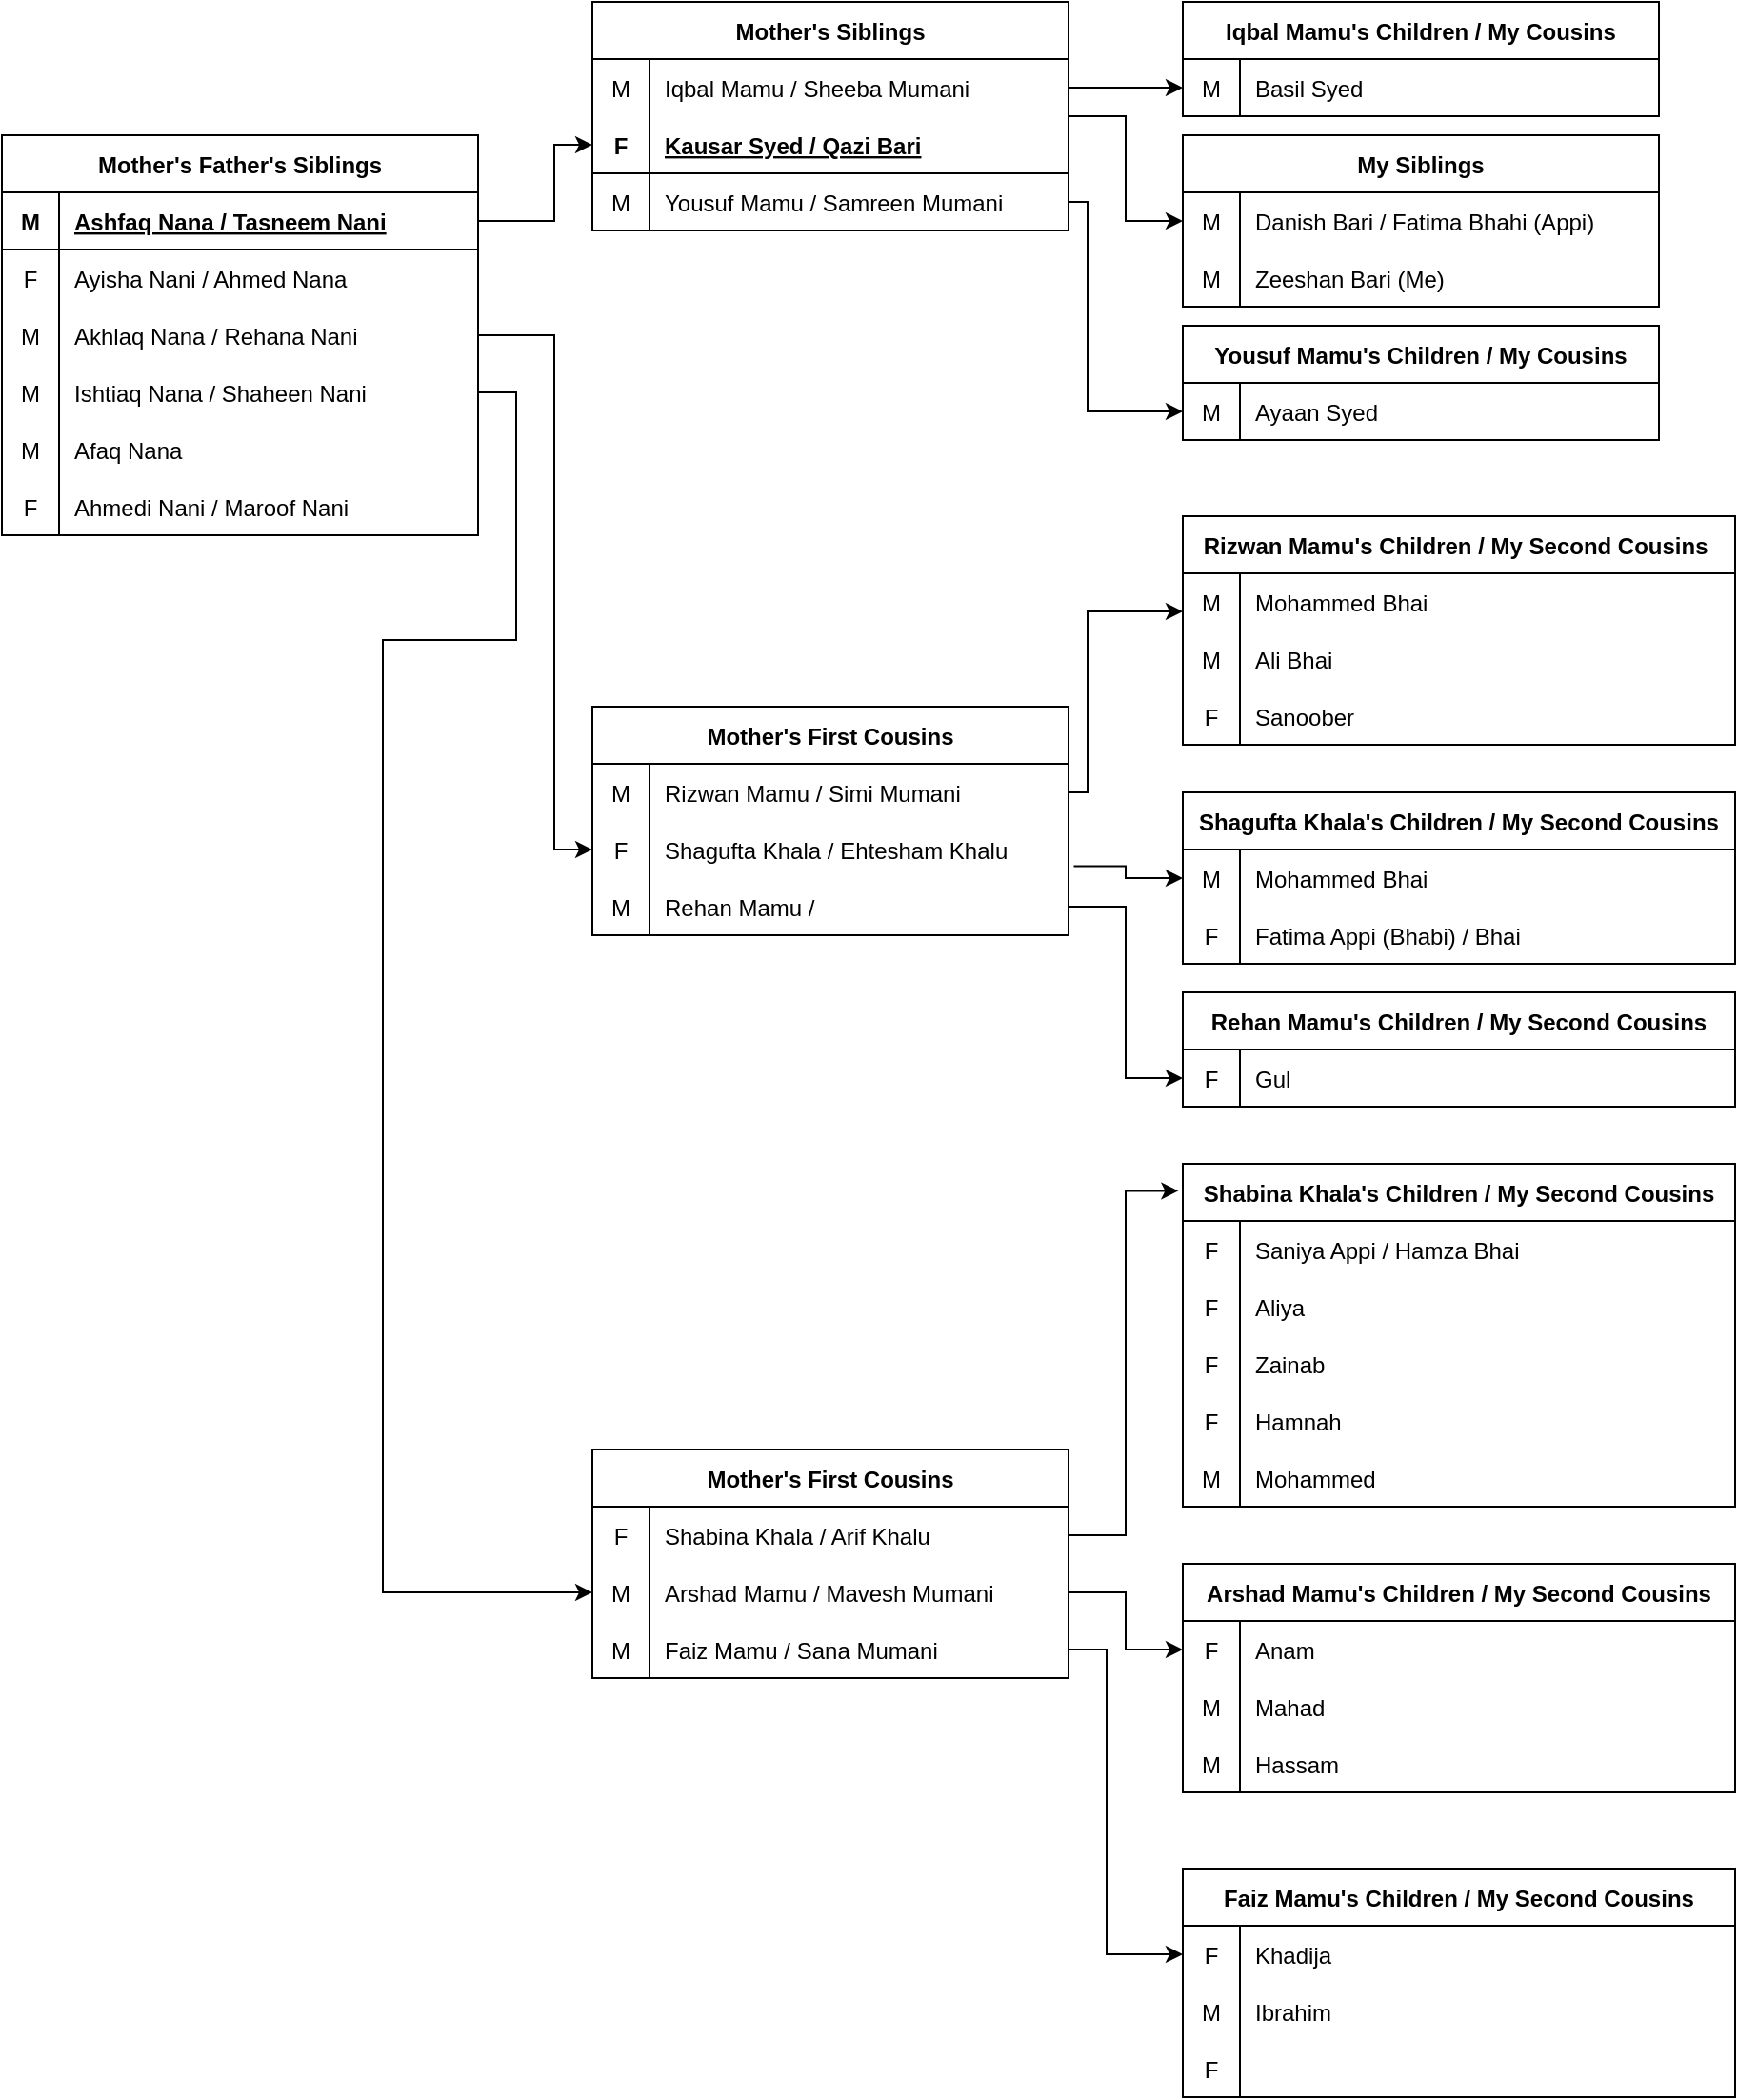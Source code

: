 <mxfile version="17.1.3" type="github">
  <diagram id="R2lEEEUBdFMjLlhIrx00" name="Page-1">
    <mxGraphModel dx="1093" dy="649" grid="1" gridSize="10" guides="1" tooltips="1" connect="1" arrows="1" fold="1" page="1" pageScale="1" pageWidth="2000" pageHeight="2000" math="0" shadow="0" extFonts="Permanent Marker^https://fonts.googleapis.com/css?family=Permanent+Marker">
      <root>
        <mxCell id="0" />
        <mxCell id="1" parent="0" />
        <mxCell id="mHMQFM2_HrOaJ6C7wz9k-62" value="" style="edgeStyle=orthogonalEdgeStyle;rounded=0;orthogonalLoop=1;jettySize=auto;html=1;exitX=1;exitY=0.5;exitDx=0;exitDy=0;entryX=0;entryY=0.5;entryDx=0;entryDy=0;" edge="1" parent="1" source="C-vyLk0tnHw3VtMMgP7b-3" target="mHMQFM2_HrOaJ6C7wz9k-44">
          <mxGeometry relative="1" as="geometry">
            <Array as="points">
              <mxPoint x="340" y="155" />
              <mxPoint x="340" y="115" />
            </Array>
          </mxGeometry>
        </mxCell>
        <mxCell id="mHMQFM2_HrOaJ6C7wz9k-89" value="" style="edgeStyle=orthogonalEdgeStyle;rounded=0;orthogonalLoop=1;jettySize=auto;html=1;entryX=0;entryY=0.5;entryDx=0;entryDy=0;" edge="1" parent="1" source="C-vyLk0tnHw3VtMMgP7b-2" target="mHMQFM2_HrOaJ6C7wz9k-93">
          <mxGeometry relative="1" as="geometry">
            <Array as="points">
              <mxPoint x="340" y="215" />
              <mxPoint x="340" y="485" />
            </Array>
          </mxGeometry>
        </mxCell>
        <mxCell id="C-vyLk0tnHw3VtMMgP7b-2" value="Mother&#39;s Father&#39;s Siblings" style="shape=table;startSize=30;container=1;collapsible=1;childLayout=tableLayout;fixedRows=1;rowLines=0;fontStyle=1;align=center;resizeLast=1;" parent="1" vertex="1">
          <mxGeometry x="50" y="110" width="250" height="210" as="geometry" />
        </mxCell>
        <mxCell id="C-vyLk0tnHw3VtMMgP7b-3" value="" style="shape=partialRectangle;collapsible=0;dropTarget=0;pointerEvents=0;fillColor=none;points=[[0,0.5],[1,0.5]];portConstraint=eastwest;top=0;left=0;right=0;bottom=1;" parent="C-vyLk0tnHw3VtMMgP7b-2" vertex="1">
          <mxGeometry y="30" width="250" height="30" as="geometry" />
        </mxCell>
        <mxCell id="C-vyLk0tnHw3VtMMgP7b-4" value="M" style="shape=partialRectangle;overflow=hidden;connectable=0;fillColor=none;top=0;left=0;bottom=0;right=0;fontStyle=1;" parent="C-vyLk0tnHw3VtMMgP7b-3" vertex="1">
          <mxGeometry width="30" height="30" as="geometry">
            <mxRectangle width="30" height="30" as="alternateBounds" />
          </mxGeometry>
        </mxCell>
        <mxCell id="C-vyLk0tnHw3VtMMgP7b-5" value="Ashfaq Nana / Tasneem Nani" style="shape=partialRectangle;overflow=hidden;connectable=0;fillColor=none;top=0;left=0;bottom=0;right=0;align=left;spacingLeft=6;fontStyle=5;" parent="C-vyLk0tnHw3VtMMgP7b-3" vertex="1">
          <mxGeometry x="30" width="220" height="30" as="geometry">
            <mxRectangle width="220" height="30" as="alternateBounds" />
          </mxGeometry>
        </mxCell>
        <mxCell id="mHMQFM2_HrOaJ6C7wz9k-34" style="shape=partialRectangle;collapsible=0;dropTarget=0;pointerEvents=0;fillColor=none;points=[[0,0.5],[1,0.5]];portConstraint=eastwest;top=0;left=0;right=0;bottom=0;" vertex="1" parent="C-vyLk0tnHw3VtMMgP7b-2">
          <mxGeometry y="60" width="250" height="30" as="geometry" />
        </mxCell>
        <mxCell id="mHMQFM2_HrOaJ6C7wz9k-35" value="F" style="shape=partialRectangle;overflow=hidden;connectable=0;fillColor=none;top=0;left=0;bottom=0;right=0;" vertex="1" parent="mHMQFM2_HrOaJ6C7wz9k-34">
          <mxGeometry width="30" height="30" as="geometry">
            <mxRectangle width="30" height="30" as="alternateBounds" />
          </mxGeometry>
        </mxCell>
        <mxCell id="mHMQFM2_HrOaJ6C7wz9k-36" value="Ayisha Nani / Ahmed Nana" style="shape=partialRectangle;overflow=hidden;connectable=0;fillColor=none;top=0;left=0;bottom=0;right=0;align=left;spacingLeft=6;" vertex="1" parent="mHMQFM2_HrOaJ6C7wz9k-34">
          <mxGeometry x="30" width="220" height="30" as="geometry">
            <mxRectangle width="220" height="30" as="alternateBounds" />
          </mxGeometry>
        </mxCell>
        <mxCell id="C-vyLk0tnHw3VtMMgP7b-6" value="" style="shape=partialRectangle;collapsible=0;dropTarget=0;pointerEvents=0;fillColor=none;points=[[0,0.5],[1,0.5]];portConstraint=eastwest;top=0;left=0;right=0;bottom=0;" parent="C-vyLk0tnHw3VtMMgP7b-2" vertex="1">
          <mxGeometry y="90" width="250" height="30" as="geometry" />
        </mxCell>
        <mxCell id="C-vyLk0tnHw3VtMMgP7b-7" value="M" style="shape=partialRectangle;overflow=hidden;connectable=0;fillColor=none;top=0;left=0;bottom=0;right=0;" parent="C-vyLk0tnHw3VtMMgP7b-6" vertex="1">
          <mxGeometry width="30" height="30" as="geometry">
            <mxRectangle width="30" height="30" as="alternateBounds" />
          </mxGeometry>
        </mxCell>
        <mxCell id="C-vyLk0tnHw3VtMMgP7b-8" value="Akhlaq Nana / Rehana Nani" style="shape=partialRectangle;overflow=hidden;connectable=0;fillColor=none;top=0;left=0;bottom=0;right=0;align=left;spacingLeft=6;" parent="C-vyLk0tnHw3VtMMgP7b-6" vertex="1">
          <mxGeometry x="30" width="220" height="30" as="geometry">
            <mxRectangle width="220" height="30" as="alternateBounds" />
          </mxGeometry>
        </mxCell>
        <mxCell id="C-vyLk0tnHw3VtMMgP7b-9" value="" style="shape=partialRectangle;collapsible=0;dropTarget=0;pointerEvents=0;fillColor=none;points=[[0,0.5],[1,0.5]];portConstraint=eastwest;top=0;left=0;right=0;bottom=0;" parent="C-vyLk0tnHw3VtMMgP7b-2" vertex="1">
          <mxGeometry y="120" width="250" height="30" as="geometry" />
        </mxCell>
        <mxCell id="C-vyLk0tnHw3VtMMgP7b-10" value="M" style="shape=partialRectangle;overflow=hidden;connectable=0;fillColor=none;top=0;left=0;bottom=0;right=0;" parent="C-vyLk0tnHw3VtMMgP7b-9" vertex="1">
          <mxGeometry width="30" height="30" as="geometry">
            <mxRectangle width="30" height="30" as="alternateBounds" />
          </mxGeometry>
        </mxCell>
        <mxCell id="C-vyLk0tnHw3VtMMgP7b-11" value="Ishtiaq Nana / Shaheen Nani" style="shape=partialRectangle;overflow=hidden;connectable=0;fillColor=none;top=0;left=0;bottom=0;right=0;align=left;spacingLeft=6;" parent="C-vyLk0tnHw3VtMMgP7b-9" vertex="1">
          <mxGeometry x="30" width="220" height="30" as="geometry">
            <mxRectangle width="220" height="30" as="alternateBounds" />
          </mxGeometry>
        </mxCell>
        <mxCell id="mHMQFM2_HrOaJ6C7wz9k-28" style="shape=partialRectangle;collapsible=0;dropTarget=0;pointerEvents=0;fillColor=none;points=[[0,0.5],[1,0.5]];portConstraint=eastwest;top=0;left=0;right=0;bottom=0;" vertex="1" parent="C-vyLk0tnHw3VtMMgP7b-2">
          <mxGeometry y="150" width="250" height="30" as="geometry" />
        </mxCell>
        <mxCell id="mHMQFM2_HrOaJ6C7wz9k-29" value="M" style="shape=partialRectangle;overflow=hidden;connectable=0;fillColor=none;top=0;left=0;bottom=0;right=0;" vertex="1" parent="mHMQFM2_HrOaJ6C7wz9k-28">
          <mxGeometry width="30" height="30" as="geometry">
            <mxRectangle width="30" height="30" as="alternateBounds" />
          </mxGeometry>
        </mxCell>
        <mxCell id="mHMQFM2_HrOaJ6C7wz9k-30" value="Afaq Nana" style="shape=partialRectangle;overflow=hidden;connectable=0;fillColor=none;top=0;left=0;bottom=0;right=0;align=left;spacingLeft=6;" vertex="1" parent="mHMQFM2_HrOaJ6C7wz9k-28">
          <mxGeometry x="30" width="220" height="30" as="geometry">
            <mxRectangle width="220" height="30" as="alternateBounds" />
          </mxGeometry>
        </mxCell>
        <mxCell id="mHMQFM2_HrOaJ6C7wz9k-37" style="shape=partialRectangle;collapsible=0;dropTarget=0;pointerEvents=0;fillColor=none;points=[[0,0.5],[1,0.5]];portConstraint=eastwest;top=0;left=0;right=0;bottom=0;" vertex="1" parent="C-vyLk0tnHw3VtMMgP7b-2">
          <mxGeometry y="180" width="250" height="30" as="geometry" />
        </mxCell>
        <mxCell id="mHMQFM2_HrOaJ6C7wz9k-38" value="F" style="shape=partialRectangle;overflow=hidden;connectable=0;fillColor=none;top=0;left=0;bottom=0;right=0;" vertex="1" parent="mHMQFM2_HrOaJ6C7wz9k-37">
          <mxGeometry width="30" height="30" as="geometry">
            <mxRectangle width="30" height="30" as="alternateBounds" />
          </mxGeometry>
        </mxCell>
        <mxCell id="mHMQFM2_HrOaJ6C7wz9k-39" value="Ahmedi Nani / Maroof Nani" style="shape=partialRectangle;overflow=hidden;connectable=0;fillColor=none;top=0;left=0;bottom=0;right=0;align=left;spacingLeft=6;" vertex="1" parent="mHMQFM2_HrOaJ6C7wz9k-37">
          <mxGeometry x="30" width="220" height="30" as="geometry">
            <mxRectangle width="220" height="30" as="alternateBounds" />
          </mxGeometry>
        </mxCell>
        <mxCell id="mHMQFM2_HrOaJ6C7wz9k-198" value="" style="edgeStyle=orthogonalEdgeStyle;rounded=0;orthogonalLoop=1;jettySize=auto;html=1;exitX=1;exitY=0.5;exitDx=0;exitDy=0;entryX=0;entryY=0.5;entryDx=0;entryDy=0;" edge="1" parent="1" source="mHMQFM2_HrOaJ6C7wz9k-47" target="mHMQFM2_HrOaJ6C7wz9k-189">
          <mxGeometry relative="1" as="geometry" />
        </mxCell>
        <mxCell id="mHMQFM2_HrOaJ6C7wz9k-209" value="" style="edgeStyle=orthogonalEdgeStyle;rounded=0;orthogonalLoop=1;jettySize=auto;html=1;exitX=1;exitY=0.5;exitDx=0;exitDy=0;entryX=0;entryY=0.5;entryDx=0;entryDy=0;" edge="1" parent="1" source="mHMQFM2_HrOaJ6C7wz9k-50" target="mHMQFM2_HrOaJ6C7wz9k-200">
          <mxGeometry relative="1" as="geometry">
            <Array as="points">
              <mxPoint x="620" y="145" />
              <mxPoint x="620" y="255" />
            </Array>
          </mxGeometry>
        </mxCell>
        <mxCell id="mHMQFM2_HrOaJ6C7wz9k-220" value="" style="edgeStyle=orthogonalEdgeStyle;rounded=0;orthogonalLoop=1;jettySize=auto;html=1;entryX=0;entryY=0.5;entryDx=0;entryDy=0;" edge="1" parent="1" source="mHMQFM2_HrOaJ6C7wz9k-43" target="mHMQFM2_HrOaJ6C7wz9k-211">
          <mxGeometry relative="1" as="geometry" />
        </mxCell>
        <mxCell id="mHMQFM2_HrOaJ6C7wz9k-43" value="Mother&#39;s Siblings" style="shape=table;startSize=30;container=1;collapsible=1;childLayout=tableLayout;fixedRows=1;rowLines=0;fontStyle=1;align=center;resizeLast=1;" vertex="1" parent="1">
          <mxGeometry x="360" y="40" width="250" height="120" as="geometry" />
        </mxCell>
        <mxCell id="mHMQFM2_HrOaJ6C7wz9k-47" style="shape=partialRectangle;collapsible=0;dropTarget=0;pointerEvents=0;fillColor=none;points=[[0,0.5],[1,0.5]];portConstraint=eastwest;top=0;left=0;right=0;bottom=0;" vertex="1" parent="mHMQFM2_HrOaJ6C7wz9k-43">
          <mxGeometry y="30" width="250" height="30" as="geometry" />
        </mxCell>
        <mxCell id="mHMQFM2_HrOaJ6C7wz9k-48" value="M" style="shape=partialRectangle;overflow=hidden;connectable=0;fillColor=none;top=0;left=0;bottom=0;right=0;" vertex="1" parent="mHMQFM2_HrOaJ6C7wz9k-47">
          <mxGeometry width="30" height="30" as="geometry">
            <mxRectangle width="30" height="30" as="alternateBounds" />
          </mxGeometry>
        </mxCell>
        <mxCell id="mHMQFM2_HrOaJ6C7wz9k-49" value="Iqbal Mamu / Sheeba Mumani" style="shape=partialRectangle;overflow=hidden;connectable=0;fillColor=none;top=0;left=0;bottom=0;right=0;align=left;spacingLeft=6;" vertex="1" parent="mHMQFM2_HrOaJ6C7wz9k-47">
          <mxGeometry x="30" width="220" height="30" as="geometry">
            <mxRectangle width="220" height="30" as="alternateBounds" />
          </mxGeometry>
        </mxCell>
        <mxCell id="mHMQFM2_HrOaJ6C7wz9k-44" value="" style="shape=partialRectangle;collapsible=0;dropTarget=0;pointerEvents=0;fillColor=none;points=[[0,0.5],[1,0.5]];portConstraint=eastwest;top=0;left=0;right=0;bottom=1;" vertex="1" parent="mHMQFM2_HrOaJ6C7wz9k-43">
          <mxGeometry y="60" width="250" height="30" as="geometry" />
        </mxCell>
        <mxCell id="mHMQFM2_HrOaJ6C7wz9k-45" value="F" style="shape=partialRectangle;overflow=hidden;connectable=0;fillColor=none;top=0;left=0;bottom=0;right=0;fontStyle=1;" vertex="1" parent="mHMQFM2_HrOaJ6C7wz9k-44">
          <mxGeometry width="30" height="30" as="geometry">
            <mxRectangle width="30" height="30" as="alternateBounds" />
          </mxGeometry>
        </mxCell>
        <mxCell id="mHMQFM2_HrOaJ6C7wz9k-46" value="Kausar Syed / Qazi Bari" style="shape=partialRectangle;overflow=hidden;connectable=0;fillColor=none;top=0;left=0;bottom=0;right=0;align=left;spacingLeft=6;fontStyle=5;" vertex="1" parent="mHMQFM2_HrOaJ6C7wz9k-44">
          <mxGeometry x="30" width="220" height="30" as="geometry">
            <mxRectangle width="220" height="30" as="alternateBounds" />
          </mxGeometry>
        </mxCell>
        <mxCell id="mHMQFM2_HrOaJ6C7wz9k-50" value="" style="shape=partialRectangle;collapsible=0;dropTarget=0;pointerEvents=0;fillColor=none;points=[[0,0.5],[1,0.5]];portConstraint=eastwest;top=0;left=0;right=0;bottom=0;" vertex="1" parent="mHMQFM2_HrOaJ6C7wz9k-43">
          <mxGeometry y="90" width="250" height="30" as="geometry" />
        </mxCell>
        <mxCell id="mHMQFM2_HrOaJ6C7wz9k-51" value="M" style="shape=partialRectangle;overflow=hidden;connectable=0;fillColor=none;top=0;left=0;bottom=0;right=0;" vertex="1" parent="mHMQFM2_HrOaJ6C7wz9k-50">
          <mxGeometry width="30" height="30" as="geometry">
            <mxRectangle width="30" height="30" as="alternateBounds" />
          </mxGeometry>
        </mxCell>
        <mxCell id="mHMQFM2_HrOaJ6C7wz9k-52" value="Yousuf Mamu / Samreen Mumani" style="shape=partialRectangle;overflow=hidden;connectable=0;fillColor=none;top=0;left=0;bottom=0;right=0;align=left;spacingLeft=6;" vertex="1" parent="mHMQFM2_HrOaJ6C7wz9k-50">
          <mxGeometry x="30" width="220" height="30" as="geometry">
            <mxRectangle width="220" height="30" as="alternateBounds" />
          </mxGeometry>
        </mxCell>
        <mxCell id="mHMQFM2_HrOaJ6C7wz9k-142" value="" style="edgeStyle=orthogonalEdgeStyle;rounded=0;orthogonalLoop=1;jettySize=auto;html=1;exitX=1.011;exitY=0.793;exitDx=0;exitDy=0;exitPerimeter=0;entryX=0;entryY=0.5;entryDx=0;entryDy=0;" edge="1" parent="1" source="mHMQFM2_HrOaJ6C7wz9k-93" target="mHMQFM2_HrOaJ6C7wz9k-133">
          <mxGeometry relative="1" as="geometry">
            <Array as="points">
              <mxPoint x="640" y="494" />
              <mxPoint x="640" y="500" />
            </Array>
          </mxGeometry>
        </mxCell>
        <mxCell id="mHMQFM2_HrOaJ6C7wz9k-167" value="" style="edgeStyle=orthogonalEdgeStyle;rounded=0;orthogonalLoop=1;jettySize=auto;html=1;exitX=1;exitY=0.5;exitDx=0;exitDy=0;" edge="1" parent="1" source="mHMQFM2_HrOaJ6C7wz9k-74" target="mHMQFM2_HrOaJ6C7wz9k-158">
          <mxGeometry relative="1" as="geometry">
            <Array as="points">
              <mxPoint x="620" y="455" />
              <mxPoint x="620" y="360" />
            </Array>
          </mxGeometry>
        </mxCell>
        <mxCell id="mHMQFM2_HrOaJ6C7wz9k-184" value="" style="edgeStyle=orthogonalEdgeStyle;rounded=0;orthogonalLoop=1;jettySize=auto;html=1;exitX=1;exitY=0.5;exitDx=0;exitDy=0;entryX=0;entryY=0.75;entryDx=0;entryDy=0;" edge="1" parent="1" source="mHMQFM2_HrOaJ6C7wz9k-96" target="mHMQFM2_HrOaJ6C7wz9k-174">
          <mxGeometry relative="1" as="geometry">
            <Array as="points">
              <mxPoint x="640" y="515" />
              <mxPoint x="640" y="605" />
            </Array>
          </mxGeometry>
        </mxCell>
        <mxCell id="mHMQFM2_HrOaJ6C7wz9k-70" value="Mother&#39;s First Cousins" style="shape=table;startSize=30;container=1;collapsible=1;childLayout=tableLayout;fixedRows=1;rowLines=0;fontStyle=1;align=center;resizeLast=1;" vertex="1" parent="1">
          <mxGeometry x="360" y="410" width="250" height="120" as="geometry" />
        </mxCell>
        <mxCell id="mHMQFM2_HrOaJ6C7wz9k-74" style="shape=partialRectangle;collapsible=0;dropTarget=0;pointerEvents=0;fillColor=none;points=[[0,0.5],[1,0.5]];portConstraint=eastwest;top=0;left=0;right=0;bottom=0;" vertex="1" parent="mHMQFM2_HrOaJ6C7wz9k-70">
          <mxGeometry y="30" width="250" height="30" as="geometry" />
        </mxCell>
        <mxCell id="mHMQFM2_HrOaJ6C7wz9k-75" value="M" style="shape=partialRectangle;overflow=hidden;connectable=0;fillColor=none;top=0;left=0;bottom=0;right=0;" vertex="1" parent="mHMQFM2_HrOaJ6C7wz9k-74">
          <mxGeometry width="30" height="30" as="geometry">
            <mxRectangle width="30" height="30" as="alternateBounds" />
          </mxGeometry>
        </mxCell>
        <mxCell id="mHMQFM2_HrOaJ6C7wz9k-76" value="Rizwan Mamu / Simi Mumani" style="shape=partialRectangle;overflow=hidden;connectable=0;fillColor=none;top=0;left=0;bottom=0;right=0;align=left;spacingLeft=6;" vertex="1" parent="mHMQFM2_HrOaJ6C7wz9k-74">
          <mxGeometry x="30" width="220" height="30" as="geometry">
            <mxRectangle width="220" height="30" as="alternateBounds" />
          </mxGeometry>
        </mxCell>
        <mxCell id="mHMQFM2_HrOaJ6C7wz9k-93" style="shape=partialRectangle;collapsible=0;dropTarget=0;pointerEvents=0;fillColor=none;points=[[0,0.5],[1,0.5]];portConstraint=eastwest;top=0;left=0;right=0;bottom=0;" vertex="1" parent="mHMQFM2_HrOaJ6C7wz9k-70">
          <mxGeometry y="60" width="250" height="30" as="geometry" />
        </mxCell>
        <mxCell id="mHMQFM2_HrOaJ6C7wz9k-94" value="F" style="shape=partialRectangle;overflow=hidden;connectable=0;fillColor=none;top=0;left=0;bottom=0;right=0;" vertex="1" parent="mHMQFM2_HrOaJ6C7wz9k-93">
          <mxGeometry width="30" height="30" as="geometry">
            <mxRectangle width="30" height="30" as="alternateBounds" />
          </mxGeometry>
        </mxCell>
        <mxCell id="mHMQFM2_HrOaJ6C7wz9k-95" value="Shagufta Khala / Ehtesham Khalu" style="shape=partialRectangle;overflow=hidden;connectable=0;fillColor=none;top=0;left=0;bottom=0;right=0;align=left;spacingLeft=6;" vertex="1" parent="mHMQFM2_HrOaJ6C7wz9k-93">
          <mxGeometry x="30" width="220" height="30" as="geometry">
            <mxRectangle width="220" height="30" as="alternateBounds" />
          </mxGeometry>
        </mxCell>
        <mxCell id="mHMQFM2_HrOaJ6C7wz9k-96" style="shape=partialRectangle;collapsible=0;dropTarget=0;pointerEvents=0;fillColor=none;points=[[0,0.5],[1,0.5]];portConstraint=eastwest;top=0;left=0;right=0;bottom=0;" vertex="1" parent="mHMQFM2_HrOaJ6C7wz9k-70">
          <mxGeometry y="90" width="250" height="30" as="geometry" />
        </mxCell>
        <mxCell id="mHMQFM2_HrOaJ6C7wz9k-97" value="M" style="shape=partialRectangle;overflow=hidden;connectable=0;fillColor=none;top=0;left=0;bottom=0;right=0;" vertex="1" parent="mHMQFM2_HrOaJ6C7wz9k-96">
          <mxGeometry width="30" height="30" as="geometry">
            <mxRectangle width="30" height="30" as="alternateBounds" />
          </mxGeometry>
        </mxCell>
        <mxCell id="mHMQFM2_HrOaJ6C7wz9k-98" value="Rehan Mamu /" style="shape=partialRectangle;overflow=hidden;connectable=0;fillColor=none;top=0;left=0;bottom=0;right=0;align=left;spacingLeft=6;" vertex="1" parent="mHMQFM2_HrOaJ6C7wz9k-96">
          <mxGeometry x="30" width="220" height="30" as="geometry">
            <mxRectangle width="220" height="30" as="alternateBounds" />
          </mxGeometry>
        </mxCell>
        <mxCell id="mHMQFM2_HrOaJ6C7wz9k-231" value="" style="edgeStyle=orthogonalEdgeStyle;rounded=0;orthogonalLoop=1;jettySize=auto;html=1;exitX=1;exitY=0.5;exitDx=0;exitDy=0;entryX=-0.008;entryY=0.079;entryDx=0;entryDy=0;entryPerimeter=0;" edge="1" parent="1" source="mHMQFM2_HrOaJ6C7wz9k-121" target="mHMQFM2_HrOaJ6C7wz9k-221">
          <mxGeometry relative="1" as="geometry" />
        </mxCell>
        <mxCell id="mHMQFM2_HrOaJ6C7wz9k-255" value="" style="edgeStyle=orthogonalEdgeStyle;rounded=0;orthogonalLoop=1;jettySize=auto;html=1;exitX=1;exitY=0.5;exitDx=0;exitDy=0;entryX=0;entryY=0.5;entryDx=0;entryDy=0;" edge="1" parent="1" source="mHMQFM2_HrOaJ6C7wz9k-124" target="mHMQFM2_HrOaJ6C7wz9k-246">
          <mxGeometry relative="1" as="geometry" />
        </mxCell>
        <mxCell id="mHMQFM2_HrOaJ6C7wz9k-269" value="" style="edgeStyle=orthogonalEdgeStyle;rounded=0;orthogonalLoop=1;jettySize=auto;html=1;exitX=1;exitY=0.5;exitDx=0;exitDy=0;entryX=0;entryY=0.5;entryDx=0;entryDy=0;" edge="1" parent="1" source="mHMQFM2_HrOaJ6C7wz9k-127" target="mHMQFM2_HrOaJ6C7wz9k-260">
          <mxGeometry relative="1" as="geometry">
            <Array as="points">
              <mxPoint x="630" y="905" />
              <mxPoint x="630" y="1065" />
            </Array>
          </mxGeometry>
        </mxCell>
        <mxCell id="mHMQFM2_HrOaJ6C7wz9k-120" value="Mother&#39;s First Cousins" style="shape=table;startSize=30;container=1;collapsible=1;childLayout=tableLayout;fixedRows=1;rowLines=0;fontStyle=1;align=center;resizeLast=1;" vertex="1" parent="1">
          <mxGeometry x="360" y="800" width="250" height="120" as="geometry" />
        </mxCell>
        <mxCell id="mHMQFM2_HrOaJ6C7wz9k-121" style="shape=partialRectangle;collapsible=0;dropTarget=0;pointerEvents=0;fillColor=none;points=[[0,0.5],[1,0.5]];portConstraint=eastwest;top=0;left=0;right=0;bottom=0;" vertex="1" parent="mHMQFM2_HrOaJ6C7wz9k-120">
          <mxGeometry y="30" width="250" height="30" as="geometry" />
        </mxCell>
        <mxCell id="mHMQFM2_HrOaJ6C7wz9k-122" value="F" style="shape=partialRectangle;overflow=hidden;connectable=0;fillColor=none;top=0;left=0;bottom=0;right=0;" vertex="1" parent="mHMQFM2_HrOaJ6C7wz9k-121">
          <mxGeometry width="30" height="30" as="geometry">
            <mxRectangle width="30" height="30" as="alternateBounds" />
          </mxGeometry>
        </mxCell>
        <mxCell id="mHMQFM2_HrOaJ6C7wz9k-123" value="Shabina Khala / Arif Khalu" style="shape=partialRectangle;overflow=hidden;connectable=0;fillColor=none;top=0;left=0;bottom=0;right=0;align=left;spacingLeft=6;" vertex="1" parent="mHMQFM2_HrOaJ6C7wz9k-121">
          <mxGeometry x="30" width="220" height="30" as="geometry">
            <mxRectangle width="220" height="30" as="alternateBounds" />
          </mxGeometry>
        </mxCell>
        <mxCell id="mHMQFM2_HrOaJ6C7wz9k-124" style="shape=partialRectangle;collapsible=0;dropTarget=0;pointerEvents=0;fillColor=none;points=[[0,0.5],[1,0.5]];portConstraint=eastwest;top=0;left=0;right=0;bottom=0;" vertex="1" parent="mHMQFM2_HrOaJ6C7wz9k-120">
          <mxGeometry y="60" width="250" height="30" as="geometry" />
        </mxCell>
        <mxCell id="mHMQFM2_HrOaJ6C7wz9k-125" value="M" style="shape=partialRectangle;overflow=hidden;connectable=0;fillColor=none;top=0;left=0;bottom=0;right=0;" vertex="1" parent="mHMQFM2_HrOaJ6C7wz9k-124">
          <mxGeometry width="30" height="30" as="geometry">
            <mxRectangle width="30" height="30" as="alternateBounds" />
          </mxGeometry>
        </mxCell>
        <mxCell id="mHMQFM2_HrOaJ6C7wz9k-126" value="Arshad Mamu / Mavesh Mumani" style="shape=partialRectangle;overflow=hidden;connectable=0;fillColor=none;top=0;left=0;bottom=0;right=0;align=left;spacingLeft=6;" vertex="1" parent="mHMQFM2_HrOaJ6C7wz9k-124">
          <mxGeometry x="30" width="220" height="30" as="geometry">
            <mxRectangle width="220" height="30" as="alternateBounds" />
          </mxGeometry>
        </mxCell>
        <mxCell id="mHMQFM2_HrOaJ6C7wz9k-127" style="shape=partialRectangle;collapsible=0;dropTarget=0;pointerEvents=0;fillColor=none;points=[[0,0.5],[1,0.5]];portConstraint=eastwest;top=0;left=0;right=0;bottom=0;" vertex="1" parent="mHMQFM2_HrOaJ6C7wz9k-120">
          <mxGeometry y="90" width="250" height="30" as="geometry" />
        </mxCell>
        <mxCell id="mHMQFM2_HrOaJ6C7wz9k-128" value="M" style="shape=partialRectangle;overflow=hidden;connectable=0;fillColor=none;top=0;left=0;bottom=0;right=0;" vertex="1" parent="mHMQFM2_HrOaJ6C7wz9k-127">
          <mxGeometry width="30" height="30" as="geometry">
            <mxRectangle width="30" height="30" as="alternateBounds" />
          </mxGeometry>
        </mxCell>
        <mxCell id="mHMQFM2_HrOaJ6C7wz9k-129" value="Faiz Mamu / Sana Mumani" style="shape=partialRectangle;overflow=hidden;connectable=0;fillColor=none;top=0;left=0;bottom=0;right=0;align=left;spacingLeft=6;" vertex="1" parent="mHMQFM2_HrOaJ6C7wz9k-127">
          <mxGeometry x="30" width="220" height="30" as="geometry">
            <mxRectangle width="220" height="30" as="alternateBounds" />
          </mxGeometry>
        </mxCell>
        <mxCell id="mHMQFM2_HrOaJ6C7wz9k-130" style="edgeStyle=orthogonalEdgeStyle;rounded=0;orthogonalLoop=1;jettySize=auto;html=1;entryX=0;entryY=0.5;entryDx=0;entryDy=0;" edge="1" parent="1" source="C-vyLk0tnHw3VtMMgP7b-9" target="mHMQFM2_HrOaJ6C7wz9k-124">
          <mxGeometry relative="1" as="geometry">
            <Array as="points">
              <mxPoint x="320" y="245" />
              <mxPoint x="320" y="375" />
              <mxPoint x="250" y="375" />
              <mxPoint x="250" y="875" />
            </Array>
          </mxGeometry>
        </mxCell>
        <mxCell id="mHMQFM2_HrOaJ6C7wz9k-132" value="Shagufta Khala&#39;s Children / My Second Cousins" style="shape=table;startSize=30;container=1;collapsible=1;childLayout=tableLayout;fixedRows=1;rowLines=0;fontStyle=1;align=center;resizeLast=1;" vertex="1" parent="1">
          <mxGeometry x="670" y="455" width="290" height="90" as="geometry" />
        </mxCell>
        <mxCell id="mHMQFM2_HrOaJ6C7wz9k-133" style="shape=partialRectangle;collapsible=0;dropTarget=0;pointerEvents=0;fillColor=none;points=[[0,0.5],[1,0.5]];portConstraint=eastwest;top=0;left=0;right=0;bottom=0;" vertex="1" parent="mHMQFM2_HrOaJ6C7wz9k-132">
          <mxGeometry y="30" width="290" height="30" as="geometry" />
        </mxCell>
        <mxCell id="mHMQFM2_HrOaJ6C7wz9k-134" value="M" style="shape=partialRectangle;overflow=hidden;connectable=0;fillColor=none;top=0;left=0;bottom=0;right=0;" vertex="1" parent="mHMQFM2_HrOaJ6C7wz9k-133">
          <mxGeometry width="30" height="30" as="geometry">
            <mxRectangle width="30" height="30" as="alternateBounds" />
          </mxGeometry>
        </mxCell>
        <mxCell id="mHMQFM2_HrOaJ6C7wz9k-135" value="Mohammed Bhai" style="shape=partialRectangle;overflow=hidden;connectable=0;fillColor=none;top=0;left=0;bottom=0;right=0;align=left;spacingLeft=6;" vertex="1" parent="mHMQFM2_HrOaJ6C7wz9k-133">
          <mxGeometry x="30" width="260" height="30" as="geometry">
            <mxRectangle width="260" height="30" as="alternateBounds" />
          </mxGeometry>
        </mxCell>
        <mxCell id="mHMQFM2_HrOaJ6C7wz9k-136" style="shape=partialRectangle;collapsible=0;dropTarget=0;pointerEvents=0;fillColor=none;points=[[0,0.5],[1,0.5]];portConstraint=eastwest;top=0;left=0;right=0;bottom=0;" vertex="1" parent="mHMQFM2_HrOaJ6C7wz9k-132">
          <mxGeometry y="60" width="290" height="30" as="geometry" />
        </mxCell>
        <mxCell id="mHMQFM2_HrOaJ6C7wz9k-137" value="F" style="shape=partialRectangle;overflow=hidden;connectable=0;fillColor=none;top=0;left=0;bottom=0;right=0;" vertex="1" parent="mHMQFM2_HrOaJ6C7wz9k-136">
          <mxGeometry width="30" height="30" as="geometry">
            <mxRectangle width="30" height="30" as="alternateBounds" />
          </mxGeometry>
        </mxCell>
        <mxCell id="mHMQFM2_HrOaJ6C7wz9k-138" value="Fatima Appi (Bhabi) / Bhai" style="shape=partialRectangle;overflow=hidden;connectable=0;fillColor=none;top=0;left=0;bottom=0;right=0;align=left;spacingLeft=6;" vertex="1" parent="mHMQFM2_HrOaJ6C7wz9k-136">
          <mxGeometry x="30" width="260" height="30" as="geometry">
            <mxRectangle width="260" height="30" as="alternateBounds" />
          </mxGeometry>
        </mxCell>
        <mxCell id="mHMQFM2_HrOaJ6C7wz9k-157" value="Rizwan Mamu&#39;s Children / My Second Cousins " style="shape=table;startSize=30;container=1;collapsible=1;childLayout=tableLayout;fixedRows=1;rowLines=0;fontStyle=1;align=center;resizeLast=1;" vertex="1" parent="1">
          <mxGeometry x="670" y="310" width="290" height="120" as="geometry" />
        </mxCell>
        <mxCell id="mHMQFM2_HrOaJ6C7wz9k-158" style="shape=partialRectangle;collapsible=0;dropTarget=0;pointerEvents=0;fillColor=none;points=[[0,0.5],[1,0.5]];portConstraint=eastwest;top=0;left=0;right=0;bottom=0;" vertex="1" parent="mHMQFM2_HrOaJ6C7wz9k-157">
          <mxGeometry y="30" width="290" height="30" as="geometry" />
        </mxCell>
        <mxCell id="mHMQFM2_HrOaJ6C7wz9k-159" value="M" style="shape=partialRectangle;overflow=hidden;connectable=0;fillColor=none;top=0;left=0;bottom=0;right=0;" vertex="1" parent="mHMQFM2_HrOaJ6C7wz9k-158">
          <mxGeometry width="30" height="30" as="geometry">
            <mxRectangle width="30" height="30" as="alternateBounds" />
          </mxGeometry>
        </mxCell>
        <mxCell id="mHMQFM2_HrOaJ6C7wz9k-160" value="Mohammed Bhai" style="shape=partialRectangle;overflow=hidden;connectable=0;fillColor=none;top=0;left=0;bottom=0;right=0;align=left;spacingLeft=6;" vertex="1" parent="mHMQFM2_HrOaJ6C7wz9k-158">
          <mxGeometry x="30" width="260" height="30" as="geometry">
            <mxRectangle width="260" height="30" as="alternateBounds" />
          </mxGeometry>
        </mxCell>
        <mxCell id="mHMQFM2_HrOaJ6C7wz9k-164" style="shape=partialRectangle;collapsible=0;dropTarget=0;pointerEvents=0;fillColor=none;points=[[0,0.5],[1,0.5]];portConstraint=eastwest;top=0;left=0;right=0;bottom=0;" vertex="1" parent="mHMQFM2_HrOaJ6C7wz9k-157">
          <mxGeometry y="60" width="290" height="30" as="geometry" />
        </mxCell>
        <mxCell id="mHMQFM2_HrOaJ6C7wz9k-165" value="M" style="shape=partialRectangle;overflow=hidden;connectable=0;fillColor=none;top=0;left=0;bottom=0;right=0;" vertex="1" parent="mHMQFM2_HrOaJ6C7wz9k-164">
          <mxGeometry width="30" height="30" as="geometry">
            <mxRectangle width="30" height="30" as="alternateBounds" />
          </mxGeometry>
        </mxCell>
        <mxCell id="mHMQFM2_HrOaJ6C7wz9k-166" value="Ali Bhai" style="shape=partialRectangle;overflow=hidden;connectable=0;fillColor=none;top=0;left=0;bottom=0;right=0;align=left;spacingLeft=6;" vertex="1" parent="mHMQFM2_HrOaJ6C7wz9k-164">
          <mxGeometry x="30" width="260" height="30" as="geometry">
            <mxRectangle width="260" height="30" as="alternateBounds" />
          </mxGeometry>
        </mxCell>
        <mxCell id="mHMQFM2_HrOaJ6C7wz9k-161" style="shape=partialRectangle;collapsible=0;dropTarget=0;pointerEvents=0;fillColor=none;points=[[0,0.5],[1,0.5]];portConstraint=eastwest;top=0;left=0;right=0;bottom=0;" vertex="1" parent="mHMQFM2_HrOaJ6C7wz9k-157">
          <mxGeometry y="90" width="290" height="30" as="geometry" />
        </mxCell>
        <mxCell id="mHMQFM2_HrOaJ6C7wz9k-162" value="F" style="shape=partialRectangle;overflow=hidden;connectable=0;fillColor=none;top=0;left=0;bottom=0;right=0;" vertex="1" parent="mHMQFM2_HrOaJ6C7wz9k-161">
          <mxGeometry width="30" height="30" as="geometry">
            <mxRectangle width="30" height="30" as="alternateBounds" />
          </mxGeometry>
        </mxCell>
        <mxCell id="mHMQFM2_HrOaJ6C7wz9k-163" value="Sanoober " style="shape=partialRectangle;overflow=hidden;connectable=0;fillColor=none;top=0;left=0;bottom=0;right=0;align=left;spacingLeft=6;" vertex="1" parent="mHMQFM2_HrOaJ6C7wz9k-161">
          <mxGeometry x="30" width="260" height="30" as="geometry">
            <mxRectangle width="260" height="30" as="alternateBounds" />
          </mxGeometry>
        </mxCell>
        <mxCell id="mHMQFM2_HrOaJ6C7wz9k-174" value="Rehan Mamu&#39;s Children / My Second Cousins" style="shape=table;startSize=30;container=1;collapsible=1;childLayout=tableLayout;fixedRows=1;rowLines=0;fontStyle=1;align=center;resizeLast=1;" vertex="1" parent="1">
          <mxGeometry x="670" y="560" width="290" height="60" as="geometry" />
        </mxCell>
        <mxCell id="mHMQFM2_HrOaJ6C7wz9k-178" style="shape=partialRectangle;collapsible=0;dropTarget=0;pointerEvents=0;fillColor=none;points=[[0,0.5],[1,0.5]];portConstraint=eastwest;top=0;left=0;right=0;bottom=0;" vertex="1" parent="mHMQFM2_HrOaJ6C7wz9k-174">
          <mxGeometry y="30" width="290" height="30" as="geometry" />
        </mxCell>
        <mxCell id="mHMQFM2_HrOaJ6C7wz9k-179" value="F" style="shape=partialRectangle;overflow=hidden;connectable=0;fillColor=none;top=0;left=0;bottom=0;right=0;" vertex="1" parent="mHMQFM2_HrOaJ6C7wz9k-178">
          <mxGeometry width="30" height="30" as="geometry">
            <mxRectangle width="30" height="30" as="alternateBounds" />
          </mxGeometry>
        </mxCell>
        <mxCell id="mHMQFM2_HrOaJ6C7wz9k-180" value="Gul" style="shape=partialRectangle;overflow=hidden;connectable=0;fillColor=none;top=0;left=0;bottom=0;right=0;align=left;spacingLeft=6;" vertex="1" parent="mHMQFM2_HrOaJ6C7wz9k-178">
          <mxGeometry x="30" width="260" height="30" as="geometry">
            <mxRectangle width="260" height="30" as="alternateBounds" />
          </mxGeometry>
        </mxCell>
        <mxCell id="mHMQFM2_HrOaJ6C7wz9k-188" value="Iqbal Mamu&#39;s Children / My Cousins" style="shape=table;startSize=30;container=1;collapsible=1;childLayout=tableLayout;fixedRows=1;rowLines=0;fontStyle=1;align=center;resizeLast=1;" vertex="1" parent="1">
          <mxGeometry x="670" y="40" width="250" height="60" as="geometry" />
        </mxCell>
        <mxCell id="mHMQFM2_HrOaJ6C7wz9k-189" style="shape=partialRectangle;collapsible=0;dropTarget=0;pointerEvents=0;fillColor=none;points=[[0,0.5],[1,0.5]];portConstraint=eastwest;top=0;left=0;right=0;bottom=0;" vertex="1" parent="mHMQFM2_HrOaJ6C7wz9k-188">
          <mxGeometry y="30" width="250" height="30" as="geometry" />
        </mxCell>
        <mxCell id="mHMQFM2_HrOaJ6C7wz9k-190" value="M" style="shape=partialRectangle;overflow=hidden;connectable=0;fillColor=none;top=0;left=0;bottom=0;right=0;" vertex="1" parent="mHMQFM2_HrOaJ6C7wz9k-189">
          <mxGeometry width="30" height="30" as="geometry">
            <mxRectangle width="30" height="30" as="alternateBounds" />
          </mxGeometry>
        </mxCell>
        <mxCell id="mHMQFM2_HrOaJ6C7wz9k-191" value="Basil Syed" style="shape=partialRectangle;overflow=hidden;connectable=0;fillColor=none;top=0;left=0;bottom=0;right=0;align=left;spacingLeft=6;" vertex="1" parent="mHMQFM2_HrOaJ6C7wz9k-189">
          <mxGeometry x="30" width="220" height="30" as="geometry">
            <mxRectangle width="220" height="30" as="alternateBounds" />
          </mxGeometry>
        </mxCell>
        <mxCell id="mHMQFM2_HrOaJ6C7wz9k-199" value="Yousuf Mamu&#39;s Children / My Cousins" style="shape=table;startSize=30;container=1;collapsible=1;childLayout=tableLayout;fixedRows=1;rowLines=0;fontStyle=1;align=center;resizeLast=1;" vertex="1" parent="1">
          <mxGeometry x="670" y="210" width="250" height="60" as="geometry" />
        </mxCell>
        <mxCell id="mHMQFM2_HrOaJ6C7wz9k-200" style="shape=partialRectangle;collapsible=0;dropTarget=0;pointerEvents=0;fillColor=none;points=[[0,0.5],[1,0.5]];portConstraint=eastwest;top=0;left=0;right=0;bottom=0;" vertex="1" parent="mHMQFM2_HrOaJ6C7wz9k-199">
          <mxGeometry y="30" width="250" height="30" as="geometry" />
        </mxCell>
        <mxCell id="mHMQFM2_HrOaJ6C7wz9k-201" value="M" style="shape=partialRectangle;overflow=hidden;connectable=0;fillColor=none;top=0;left=0;bottom=0;right=0;" vertex="1" parent="mHMQFM2_HrOaJ6C7wz9k-200">
          <mxGeometry width="30" height="30" as="geometry">
            <mxRectangle width="30" height="30" as="alternateBounds" />
          </mxGeometry>
        </mxCell>
        <mxCell id="mHMQFM2_HrOaJ6C7wz9k-202" value="Ayaan Syed" style="shape=partialRectangle;overflow=hidden;connectable=0;fillColor=none;top=0;left=0;bottom=0;right=0;align=left;spacingLeft=6;" vertex="1" parent="mHMQFM2_HrOaJ6C7wz9k-200">
          <mxGeometry x="30" width="220" height="30" as="geometry">
            <mxRectangle width="220" height="30" as="alternateBounds" />
          </mxGeometry>
        </mxCell>
        <mxCell id="mHMQFM2_HrOaJ6C7wz9k-210" value="My Siblings" style="shape=table;startSize=30;container=1;collapsible=1;childLayout=tableLayout;fixedRows=1;rowLines=0;fontStyle=1;align=center;resizeLast=1;" vertex="1" parent="1">
          <mxGeometry x="670" y="110" width="250" height="90" as="geometry" />
        </mxCell>
        <mxCell id="mHMQFM2_HrOaJ6C7wz9k-211" style="shape=partialRectangle;collapsible=0;dropTarget=0;pointerEvents=0;fillColor=none;points=[[0,0.5],[1,0.5]];portConstraint=eastwest;top=0;left=0;right=0;bottom=0;" vertex="1" parent="mHMQFM2_HrOaJ6C7wz9k-210">
          <mxGeometry y="30" width="250" height="30" as="geometry" />
        </mxCell>
        <mxCell id="mHMQFM2_HrOaJ6C7wz9k-212" value="M" style="shape=partialRectangle;overflow=hidden;connectable=0;fillColor=none;top=0;left=0;bottom=0;right=0;" vertex="1" parent="mHMQFM2_HrOaJ6C7wz9k-211">
          <mxGeometry width="30" height="30" as="geometry">
            <mxRectangle width="30" height="30" as="alternateBounds" />
          </mxGeometry>
        </mxCell>
        <mxCell id="mHMQFM2_HrOaJ6C7wz9k-213" value="Danish Bari / Fatima Bhahi (Appi)" style="shape=partialRectangle;overflow=hidden;connectable=0;fillColor=none;top=0;left=0;bottom=0;right=0;align=left;spacingLeft=6;" vertex="1" parent="mHMQFM2_HrOaJ6C7wz9k-211">
          <mxGeometry x="30" width="220" height="30" as="geometry">
            <mxRectangle width="220" height="30" as="alternateBounds" />
          </mxGeometry>
        </mxCell>
        <mxCell id="mHMQFM2_HrOaJ6C7wz9k-217" value="" style="shape=partialRectangle;collapsible=0;dropTarget=0;pointerEvents=0;fillColor=none;points=[[0,0.5],[1,0.5]];portConstraint=eastwest;top=0;left=0;right=0;bottom=0;" vertex="1" parent="mHMQFM2_HrOaJ6C7wz9k-210">
          <mxGeometry y="60" width="250" height="30" as="geometry" />
        </mxCell>
        <mxCell id="mHMQFM2_HrOaJ6C7wz9k-218" value="M" style="shape=partialRectangle;overflow=hidden;connectable=0;fillColor=none;top=0;left=0;bottom=0;right=0;" vertex="1" parent="mHMQFM2_HrOaJ6C7wz9k-217">
          <mxGeometry width="30" height="30" as="geometry">
            <mxRectangle width="30" height="30" as="alternateBounds" />
          </mxGeometry>
        </mxCell>
        <mxCell id="mHMQFM2_HrOaJ6C7wz9k-219" value="Zeeshan Bari (Me) " style="shape=partialRectangle;overflow=hidden;connectable=0;fillColor=none;top=0;left=0;bottom=0;right=0;align=left;spacingLeft=6;" vertex="1" parent="mHMQFM2_HrOaJ6C7wz9k-217">
          <mxGeometry x="30" width="220" height="30" as="geometry">
            <mxRectangle width="220" height="30" as="alternateBounds" />
          </mxGeometry>
        </mxCell>
        <mxCell id="mHMQFM2_HrOaJ6C7wz9k-221" value="Shabina Khala&#39;s Children / My Second Cousins" style="shape=table;startSize=30;container=1;collapsible=1;childLayout=tableLayout;fixedRows=1;rowLines=0;fontStyle=1;align=center;resizeLast=1;" vertex="1" parent="1">
          <mxGeometry x="670" y="650" width="290" height="180" as="geometry" />
        </mxCell>
        <mxCell id="mHMQFM2_HrOaJ6C7wz9k-222" style="shape=partialRectangle;collapsible=0;dropTarget=0;pointerEvents=0;fillColor=none;points=[[0,0.5],[1,0.5]];portConstraint=eastwest;top=0;left=0;right=0;bottom=0;" vertex="1" parent="mHMQFM2_HrOaJ6C7wz9k-221">
          <mxGeometry y="30" width="290" height="30" as="geometry" />
        </mxCell>
        <mxCell id="mHMQFM2_HrOaJ6C7wz9k-223" value="F" style="shape=partialRectangle;overflow=hidden;connectable=0;fillColor=none;top=0;left=0;bottom=0;right=0;" vertex="1" parent="mHMQFM2_HrOaJ6C7wz9k-222">
          <mxGeometry width="30" height="30" as="geometry">
            <mxRectangle width="30" height="30" as="alternateBounds" />
          </mxGeometry>
        </mxCell>
        <mxCell id="mHMQFM2_HrOaJ6C7wz9k-224" value="Saniya Appi / Hamza Bhai" style="shape=partialRectangle;overflow=hidden;connectable=0;fillColor=none;top=0;left=0;bottom=0;right=0;align=left;spacingLeft=6;" vertex="1" parent="mHMQFM2_HrOaJ6C7wz9k-222">
          <mxGeometry x="30" width="260" height="30" as="geometry">
            <mxRectangle width="260" height="30" as="alternateBounds" />
          </mxGeometry>
        </mxCell>
        <mxCell id="mHMQFM2_HrOaJ6C7wz9k-225" style="shape=partialRectangle;collapsible=0;dropTarget=0;pointerEvents=0;fillColor=none;points=[[0,0.5],[1,0.5]];portConstraint=eastwest;top=0;left=0;right=0;bottom=0;" vertex="1" parent="mHMQFM2_HrOaJ6C7wz9k-221">
          <mxGeometry y="60" width="290" height="30" as="geometry" />
        </mxCell>
        <mxCell id="mHMQFM2_HrOaJ6C7wz9k-226" value="F" style="shape=partialRectangle;overflow=hidden;connectable=0;fillColor=none;top=0;left=0;bottom=0;right=0;" vertex="1" parent="mHMQFM2_HrOaJ6C7wz9k-225">
          <mxGeometry width="30" height="30" as="geometry">
            <mxRectangle width="30" height="30" as="alternateBounds" />
          </mxGeometry>
        </mxCell>
        <mxCell id="mHMQFM2_HrOaJ6C7wz9k-227" value="Aliya " style="shape=partialRectangle;overflow=hidden;connectable=0;fillColor=none;top=0;left=0;bottom=0;right=0;align=left;spacingLeft=6;" vertex="1" parent="mHMQFM2_HrOaJ6C7wz9k-225">
          <mxGeometry x="30" width="260" height="30" as="geometry">
            <mxRectangle width="260" height="30" as="alternateBounds" />
          </mxGeometry>
        </mxCell>
        <mxCell id="mHMQFM2_HrOaJ6C7wz9k-228" style="shape=partialRectangle;collapsible=0;dropTarget=0;pointerEvents=0;fillColor=none;points=[[0,0.5],[1,0.5]];portConstraint=eastwest;top=0;left=0;right=0;bottom=0;" vertex="1" parent="mHMQFM2_HrOaJ6C7wz9k-221">
          <mxGeometry y="90" width="290" height="30" as="geometry" />
        </mxCell>
        <mxCell id="mHMQFM2_HrOaJ6C7wz9k-229" value="F" style="shape=partialRectangle;overflow=hidden;connectable=0;fillColor=none;top=0;left=0;bottom=0;right=0;" vertex="1" parent="mHMQFM2_HrOaJ6C7wz9k-228">
          <mxGeometry width="30" height="30" as="geometry">
            <mxRectangle width="30" height="30" as="alternateBounds" />
          </mxGeometry>
        </mxCell>
        <mxCell id="mHMQFM2_HrOaJ6C7wz9k-230" value="Zainab" style="shape=partialRectangle;overflow=hidden;connectable=0;fillColor=none;top=0;left=0;bottom=0;right=0;align=left;spacingLeft=6;" vertex="1" parent="mHMQFM2_HrOaJ6C7wz9k-228">
          <mxGeometry x="30" width="260" height="30" as="geometry">
            <mxRectangle width="260" height="30" as="alternateBounds" />
          </mxGeometry>
        </mxCell>
        <mxCell id="mHMQFM2_HrOaJ6C7wz9k-232" style="shape=partialRectangle;collapsible=0;dropTarget=0;pointerEvents=0;fillColor=none;points=[[0,0.5],[1,0.5]];portConstraint=eastwest;top=0;left=0;right=0;bottom=0;" vertex="1" parent="mHMQFM2_HrOaJ6C7wz9k-221">
          <mxGeometry y="120" width="290" height="30" as="geometry" />
        </mxCell>
        <mxCell id="mHMQFM2_HrOaJ6C7wz9k-233" value="F" style="shape=partialRectangle;overflow=hidden;connectable=0;fillColor=none;top=0;left=0;bottom=0;right=0;" vertex="1" parent="mHMQFM2_HrOaJ6C7wz9k-232">
          <mxGeometry width="30" height="30" as="geometry">
            <mxRectangle width="30" height="30" as="alternateBounds" />
          </mxGeometry>
        </mxCell>
        <mxCell id="mHMQFM2_HrOaJ6C7wz9k-234" value="Hamnah" style="shape=partialRectangle;overflow=hidden;connectable=0;fillColor=none;top=0;left=0;bottom=0;right=0;align=left;spacingLeft=6;" vertex="1" parent="mHMQFM2_HrOaJ6C7wz9k-232">
          <mxGeometry x="30" width="260" height="30" as="geometry">
            <mxRectangle width="260" height="30" as="alternateBounds" />
          </mxGeometry>
        </mxCell>
        <mxCell id="mHMQFM2_HrOaJ6C7wz9k-235" style="shape=partialRectangle;collapsible=0;dropTarget=0;pointerEvents=0;fillColor=none;points=[[0,0.5],[1,0.5]];portConstraint=eastwest;top=0;left=0;right=0;bottom=0;" vertex="1" parent="mHMQFM2_HrOaJ6C7wz9k-221">
          <mxGeometry y="150" width="290" height="30" as="geometry" />
        </mxCell>
        <mxCell id="mHMQFM2_HrOaJ6C7wz9k-236" value="M" style="shape=partialRectangle;overflow=hidden;connectable=0;fillColor=none;top=0;left=0;bottom=0;right=0;" vertex="1" parent="mHMQFM2_HrOaJ6C7wz9k-235">
          <mxGeometry width="30" height="30" as="geometry">
            <mxRectangle width="30" height="30" as="alternateBounds" />
          </mxGeometry>
        </mxCell>
        <mxCell id="mHMQFM2_HrOaJ6C7wz9k-237" value="Mohammed" style="shape=partialRectangle;overflow=hidden;connectable=0;fillColor=none;top=0;left=0;bottom=0;right=0;align=left;spacingLeft=6;" vertex="1" parent="mHMQFM2_HrOaJ6C7wz9k-235">
          <mxGeometry x="30" width="260" height="30" as="geometry">
            <mxRectangle width="260" height="30" as="alternateBounds" />
          </mxGeometry>
        </mxCell>
        <mxCell id="mHMQFM2_HrOaJ6C7wz9k-245" value="Arshad Mamu&#39;s Children / My Second Cousins" style="shape=table;startSize=30;container=1;collapsible=1;childLayout=tableLayout;fixedRows=1;rowLines=0;fontStyle=1;align=center;resizeLast=1;" vertex="1" parent="1">
          <mxGeometry x="670" y="860" width="290" height="120" as="geometry" />
        </mxCell>
        <mxCell id="mHMQFM2_HrOaJ6C7wz9k-246" style="shape=partialRectangle;collapsible=0;dropTarget=0;pointerEvents=0;fillColor=none;points=[[0,0.5],[1,0.5]];portConstraint=eastwest;top=0;left=0;right=0;bottom=0;" vertex="1" parent="mHMQFM2_HrOaJ6C7wz9k-245">
          <mxGeometry y="30" width="290" height="30" as="geometry" />
        </mxCell>
        <mxCell id="mHMQFM2_HrOaJ6C7wz9k-247" value="F" style="shape=partialRectangle;overflow=hidden;connectable=0;fillColor=none;top=0;left=0;bottom=0;right=0;" vertex="1" parent="mHMQFM2_HrOaJ6C7wz9k-246">
          <mxGeometry width="30" height="30" as="geometry">
            <mxRectangle width="30" height="30" as="alternateBounds" />
          </mxGeometry>
        </mxCell>
        <mxCell id="mHMQFM2_HrOaJ6C7wz9k-248" value="Anam" style="shape=partialRectangle;overflow=hidden;connectable=0;fillColor=none;top=0;left=0;bottom=0;right=0;align=left;spacingLeft=6;" vertex="1" parent="mHMQFM2_HrOaJ6C7wz9k-246">
          <mxGeometry x="30" width="260" height="30" as="geometry">
            <mxRectangle width="260" height="30" as="alternateBounds" />
          </mxGeometry>
        </mxCell>
        <mxCell id="mHMQFM2_HrOaJ6C7wz9k-249" style="shape=partialRectangle;collapsible=0;dropTarget=0;pointerEvents=0;fillColor=none;points=[[0,0.5],[1,0.5]];portConstraint=eastwest;top=0;left=0;right=0;bottom=0;" vertex="1" parent="mHMQFM2_HrOaJ6C7wz9k-245">
          <mxGeometry y="60" width="290" height="30" as="geometry" />
        </mxCell>
        <mxCell id="mHMQFM2_HrOaJ6C7wz9k-250" value="M" style="shape=partialRectangle;overflow=hidden;connectable=0;fillColor=none;top=0;left=0;bottom=0;right=0;" vertex="1" parent="mHMQFM2_HrOaJ6C7wz9k-249">
          <mxGeometry width="30" height="30" as="geometry">
            <mxRectangle width="30" height="30" as="alternateBounds" />
          </mxGeometry>
        </mxCell>
        <mxCell id="mHMQFM2_HrOaJ6C7wz9k-251" value="Mahad" style="shape=partialRectangle;overflow=hidden;connectable=0;fillColor=none;top=0;left=0;bottom=0;right=0;align=left;spacingLeft=6;" vertex="1" parent="mHMQFM2_HrOaJ6C7wz9k-249">
          <mxGeometry x="30" width="260" height="30" as="geometry">
            <mxRectangle width="260" height="30" as="alternateBounds" />
          </mxGeometry>
        </mxCell>
        <mxCell id="mHMQFM2_HrOaJ6C7wz9k-252" style="shape=partialRectangle;collapsible=0;dropTarget=0;pointerEvents=0;fillColor=none;points=[[0,0.5],[1,0.5]];portConstraint=eastwest;top=0;left=0;right=0;bottom=0;" vertex="1" parent="mHMQFM2_HrOaJ6C7wz9k-245">
          <mxGeometry y="90" width="290" height="30" as="geometry" />
        </mxCell>
        <mxCell id="mHMQFM2_HrOaJ6C7wz9k-253" value="M" style="shape=partialRectangle;overflow=hidden;connectable=0;fillColor=none;top=0;left=0;bottom=0;right=0;" vertex="1" parent="mHMQFM2_HrOaJ6C7wz9k-252">
          <mxGeometry width="30" height="30" as="geometry">
            <mxRectangle width="30" height="30" as="alternateBounds" />
          </mxGeometry>
        </mxCell>
        <mxCell id="mHMQFM2_HrOaJ6C7wz9k-254" value="Hassam" style="shape=partialRectangle;overflow=hidden;connectable=0;fillColor=none;top=0;left=0;bottom=0;right=0;align=left;spacingLeft=6;" vertex="1" parent="mHMQFM2_HrOaJ6C7wz9k-252">
          <mxGeometry x="30" width="260" height="30" as="geometry">
            <mxRectangle width="260" height="30" as="alternateBounds" />
          </mxGeometry>
        </mxCell>
        <mxCell id="mHMQFM2_HrOaJ6C7wz9k-259" value="Faiz Mamu&#39;s Children / My Second Cousins" style="shape=table;startSize=30;container=1;collapsible=1;childLayout=tableLayout;fixedRows=1;rowLines=0;fontStyle=1;align=center;resizeLast=1;" vertex="1" parent="1">
          <mxGeometry x="670" y="1020" width="290" height="120" as="geometry" />
        </mxCell>
        <mxCell id="mHMQFM2_HrOaJ6C7wz9k-260" style="shape=partialRectangle;collapsible=0;dropTarget=0;pointerEvents=0;fillColor=none;points=[[0,0.5],[1,0.5]];portConstraint=eastwest;top=0;left=0;right=0;bottom=0;" vertex="1" parent="mHMQFM2_HrOaJ6C7wz9k-259">
          <mxGeometry y="30" width="290" height="30" as="geometry" />
        </mxCell>
        <mxCell id="mHMQFM2_HrOaJ6C7wz9k-261" value="F" style="shape=partialRectangle;overflow=hidden;connectable=0;fillColor=none;top=0;left=0;bottom=0;right=0;" vertex="1" parent="mHMQFM2_HrOaJ6C7wz9k-260">
          <mxGeometry width="30" height="30" as="geometry">
            <mxRectangle width="30" height="30" as="alternateBounds" />
          </mxGeometry>
        </mxCell>
        <mxCell id="mHMQFM2_HrOaJ6C7wz9k-262" value="Khadija" style="shape=partialRectangle;overflow=hidden;connectable=0;fillColor=none;top=0;left=0;bottom=0;right=0;align=left;spacingLeft=6;" vertex="1" parent="mHMQFM2_HrOaJ6C7wz9k-260">
          <mxGeometry x="30" width="260" height="30" as="geometry">
            <mxRectangle width="260" height="30" as="alternateBounds" />
          </mxGeometry>
        </mxCell>
        <mxCell id="mHMQFM2_HrOaJ6C7wz9k-263" style="shape=partialRectangle;collapsible=0;dropTarget=0;pointerEvents=0;fillColor=none;points=[[0,0.5],[1,0.5]];portConstraint=eastwest;top=0;left=0;right=0;bottom=0;" vertex="1" parent="mHMQFM2_HrOaJ6C7wz9k-259">
          <mxGeometry y="60" width="290" height="30" as="geometry" />
        </mxCell>
        <mxCell id="mHMQFM2_HrOaJ6C7wz9k-264" value="M" style="shape=partialRectangle;overflow=hidden;connectable=0;fillColor=none;top=0;left=0;bottom=0;right=0;" vertex="1" parent="mHMQFM2_HrOaJ6C7wz9k-263">
          <mxGeometry width="30" height="30" as="geometry">
            <mxRectangle width="30" height="30" as="alternateBounds" />
          </mxGeometry>
        </mxCell>
        <mxCell id="mHMQFM2_HrOaJ6C7wz9k-265" value="Ibrahim" style="shape=partialRectangle;overflow=hidden;connectable=0;fillColor=none;top=0;left=0;bottom=0;right=0;align=left;spacingLeft=6;" vertex="1" parent="mHMQFM2_HrOaJ6C7wz9k-263">
          <mxGeometry x="30" width="260" height="30" as="geometry">
            <mxRectangle width="260" height="30" as="alternateBounds" />
          </mxGeometry>
        </mxCell>
        <mxCell id="mHMQFM2_HrOaJ6C7wz9k-266" style="shape=partialRectangle;collapsible=0;dropTarget=0;pointerEvents=0;fillColor=none;points=[[0,0.5],[1,0.5]];portConstraint=eastwest;top=0;left=0;right=0;bottom=0;" vertex="1" parent="mHMQFM2_HrOaJ6C7wz9k-259">
          <mxGeometry y="90" width="290" height="30" as="geometry" />
        </mxCell>
        <mxCell id="mHMQFM2_HrOaJ6C7wz9k-267" value="F" style="shape=partialRectangle;overflow=hidden;connectable=0;fillColor=none;top=0;left=0;bottom=0;right=0;" vertex="1" parent="mHMQFM2_HrOaJ6C7wz9k-266">
          <mxGeometry width="30" height="30" as="geometry">
            <mxRectangle width="30" height="30" as="alternateBounds" />
          </mxGeometry>
        </mxCell>
        <mxCell id="mHMQFM2_HrOaJ6C7wz9k-268" value="" style="shape=partialRectangle;overflow=hidden;connectable=0;fillColor=none;top=0;left=0;bottom=0;right=0;align=left;spacingLeft=6;" vertex="1" parent="mHMQFM2_HrOaJ6C7wz9k-266">
          <mxGeometry x="30" width="260" height="30" as="geometry">
            <mxRectangle width="260" height="30" as="alternateBounds" />
          </mxGeometry>
        </mxCell>
      </root>
    </mxGraphModel>
  </diagram>
</mxfile>

